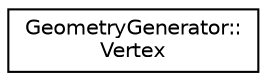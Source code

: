 digraph "Graphical Class Hierarchy"
{
 // LATEX_PDF_SIZE
  edge [fontname="Helvetica",fontsize="10",labelfontname="Helvetica",labelfontsize="10"];
  node [fontname="Helvetica",fontsize="10",shape=record];
  rankdir="LR";
  Node0 [label="GeometryGenerator::\lVertex",height=0.2,width=0.4,color="black", fillcolor="white", style="filled",URL="$struct_geometry_generator_1_1_vertex.html",tooltip=" "];
}
